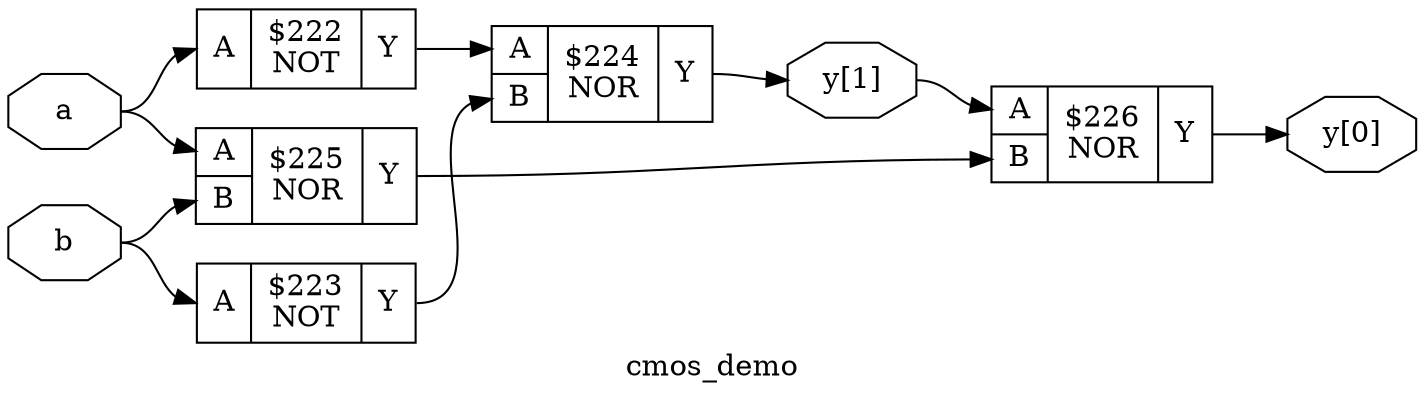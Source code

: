 digraph "cmos_demo" {
label="cmos_demo";
rankdir="LR";
remincross=true;
n4 [ shape=octagon, label="a", color="black", fontcolor="black" ];
n5 [ shape=octagon, label="b", color="black", fontcolor="black" ];
n6 [ shape=octagon, label="y[0]", color="black", fontcolor="black" ];
n7 [ shape=octagon, label="y[1]", color="black", fontcolor="black" ];
c10 [ shape=record, label="{{<p8> A}|$222\nNOT|{<p9> Y}}",  ];
c11 [ shape=record, label="{{<p8> A}|$223\nNOT|{<p9> Y}}",  ];
c13 [ shape=record, label="{{<p8> A|<p12> B}|$224\nNOR|{<p9> Y}}",  ];
c14 [ shape=record, label="{{<p8> A|<p12> B}|$225\nNOR|{<p9> Y}}",  ];
c15 [ shape=record, label="{{<p8> A|<p12> B}|$226\nNOR|{<p9> Y}}",  ];
c10:p9:e -> c13:p8:w [color="black", fontcolor="black", label=""];
c11:p9:e -> c13:p12:w [color="black", fontcolor="black", label=""];
c14:p9:e -> c15:p12:w [color="black", fontcolor="black", label=""];
n4:e -> c10:p8:w [color="black", fontcolor="black", label=""];
n4:e -> c14:p8:w [color="black", fontcolor="black", label=""];
n5:e -> c11:p8:w [color="black", fontcolor="black", label=""];
n5:e -> c14:p12:w [color="black", fontcolor="black", label=""];
c15:p9:e -> n6:w [color="black", fontcolor="black", label=""];
c13:p9:e -> n7:w [color="black", fontcolor="black", label=""];
n7:e -> c15:p8:w [color="black", fontcolor="black", label=""];
}
